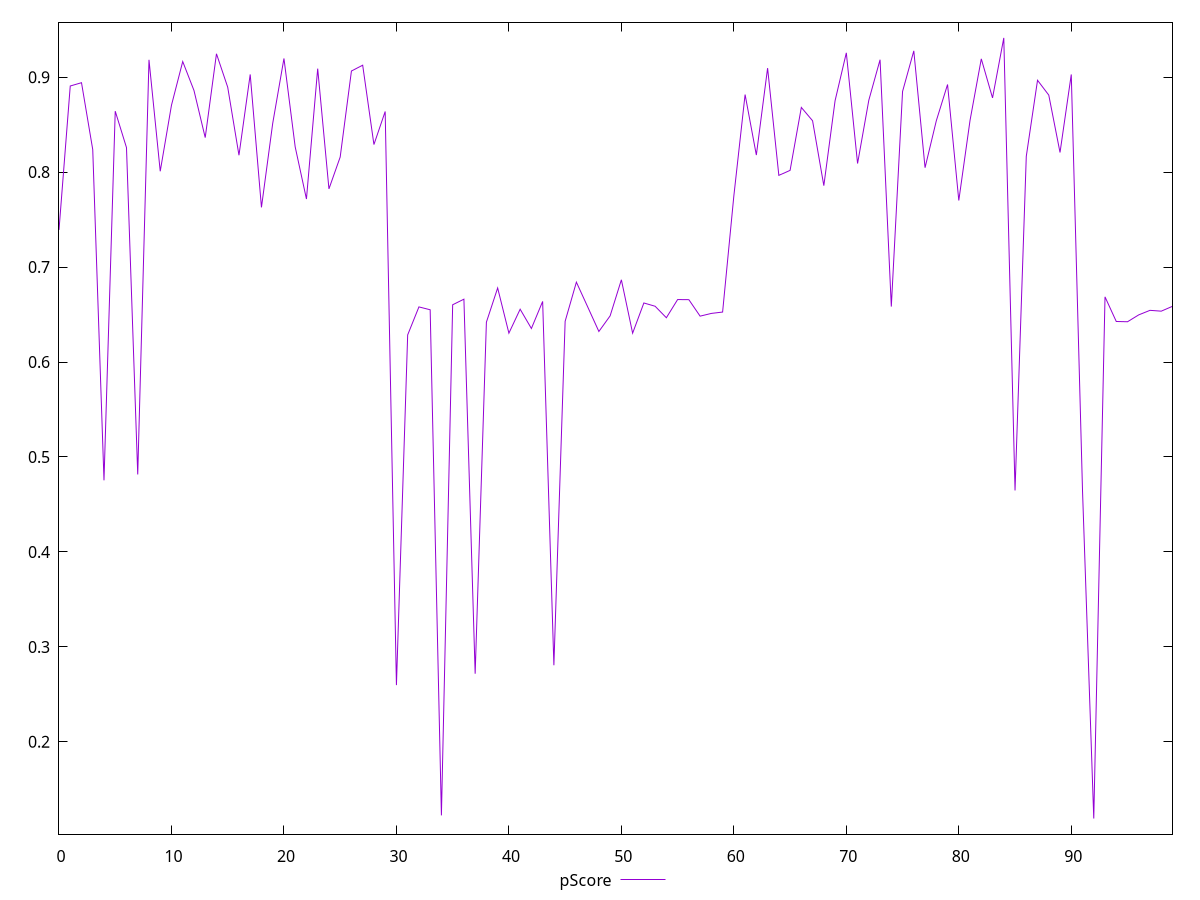 reset

$pScore <<EOF
0 0.7391279397016306
1 0.8906585080939062
2 0.8941273526255247
3 0.8236988663427003
4 0.475399232420898
5 0.8641445147253846
6 0.8257910770128968
7 0.48159782463823275
8 0.9182443214779539
9 0.8008428586562156
10 0.870435075939095
11 0.9164155244257132
12 0.8859726198568483
13 0.8363192789232787
14 0.9245796095993657
15 0.8893721683127065
16 0.8177596815644095
17 0.902840039541371
18 0.762840842143152
19 0.8512568158810805
20 0.9196703283887446
21 0.826476752409586
22 0.7716405535151261
23 0.9089438914312122
24 0.7823073330849001
25 0.8158473935404632
26 0.9064516117109742
27 0.9125604909531473
28 0.8289973204237154
29 0.8638145983628491
30 0.2597261019149228
31 0.6285482585029838
32 0.6580299723410771
33 0.6550079070002328
34 0.1225920630526523
35 0.6602754904191199
36 0.6661571738467855
37 0.27172912058581294
38 0.641937174897249
39 0.6779606954561619
40 0.6303740836859264
41 0.6555988446036367
42 0.6352885189977635
43 0.6638132442298125
44 0.28065680378401514
45 0.6428738009696786
46 0.6840813837688123
47 0.6581851531958096
48 0.6321564476791841
49 0.6486063442957939
50 0.6865712028770593
51 0.630355468657851
52 0.6621712652718517
53 0.658718431116942
54 0.6466123026400208
55 0.6657657045947254
56 0.6656403609885373
57 0.648300338540664
58 0.6511727431069461
59 0.6526102548186128
60 0.7748951329159006
61 0.8816333739038302
62 0.8179219149472697
63 0.9094992934596451
64 0.7965593232706931
65 0.8018124106854492
66 0.8680827069997417
67 0.8540386979108834
68 0.7856853281196126
69 0.875136912304086
70 0.9255877019315645
71 0.8090503126374627
72 0.8757158985387601
73 0.9183253178274433
74 0.6584007988147269
75 0.8848712662334028
76 0.9276639381799412
77 0.804618778030681
78 0.8540166244449188
79 0.8922382246380318
80 0.7700947231254125
81 0.8544696024536912
82 0.919249600034785
83 0.8781305699042141
84 0.9413022402760644
85 0.4647374934693326
86 0.8165890874355742
87 0.8966941317898867
88 0.8810671401723416
89 0.8206571605840094
90 0.9028027989903008
91 0.46437743721891134
92 0.11926615335632607
93 0.6686126664777842
94 0.642677758368047
95 0.642397762710879
96 0.6496476127318257
97 0.6544154324050772
98 0.6535435597538247
99 0.6586712012847664
EOF

set key outside below
set xrange [0:99]
set yrange [0.1028254316179313:0.9577429620144591]
set trange [0.1028254316179313:0.9577429620144591]
set terminal svg size 640, 500 enhanced background rgb 'white'
set output "reprap/first-contentful-paint/samples/pages+cached+noexternal/pScore/values.svg"

plot $pScore title "pScore" with line

reset

